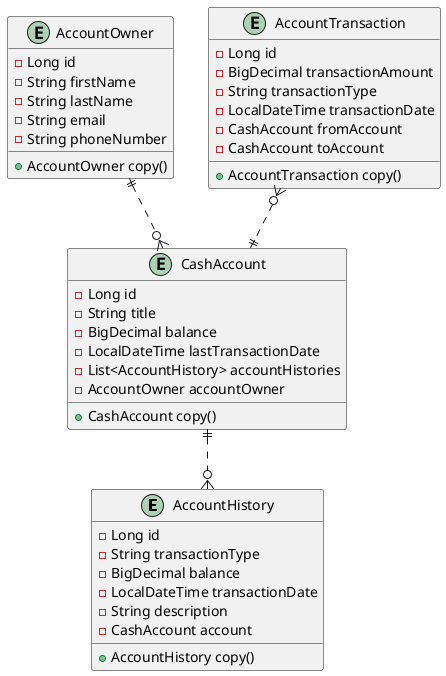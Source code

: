 @startuml
entity AccountHistory {
- Long id
- String transactionType
- BigDecimal balance
- LocalDateTime transactionDate
- String description
- CashAccount account
+ AccountHistory copy()
}


entity CashAccount {
- Long id
- String title
- BigDecimal balance
- LocalDateTime lastTransactionDate
- List<AccountHistory> accountHistories
- AccountOwner accountOwner
+ CashAccount copy()
}


entity AccountOwner {
- Long id
- String firstName
- String lastName
- String email
- String phoneNumber
+ AccountOwner copy()
}


entity AccountTransaction {
- Long id
- BigDecimal transactionAmount
- String transactionType
- LocalDateTime transactionDate
- CashAccount fromAccount
- CashAccount toAccount
+ AccountTransaction copy()
}

AccountOwner ||..o{ CashAccount
AccountTransaction }o..|| CashAccount
CashAccount ||..o{ AccountHistory

@enduml